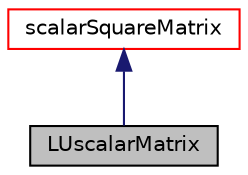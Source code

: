 digraph "LUscalarMatrix"
{
  bgcolor="transparent";
  edge [fontname="Helvetica",fontsize="10",labelfontname="Helvetica",labelfontsize="10"];
  node [fontname="Helvetica",fontsize="10",shape=record];
  Node1 [label="LUscalarMatrix",height=0.2,width=0.4,color="black", fillcolor="grey75", style="filled", fontcolor="black"];
  Node2 -> Node1 [dir="back",color="midnightblue",fontsize="10",style="solid",fontname="Helvetica"];
  Node2 [label="scalarSquareMatrix",height=0.2,width=0.4,color="red",URL="$a02485.html",tooltip="A templated 2D square matrix of objects of <T>, where the n x n matrix dimension is known and used fo..."];
}
